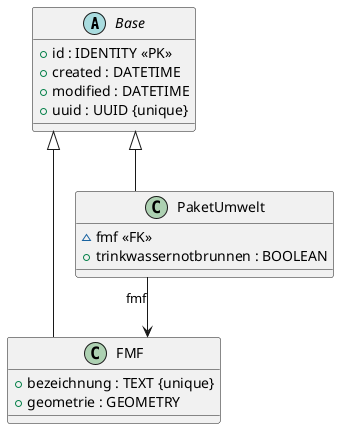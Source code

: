 @startuml

skinparam linetype ortho

abstract class Base {
  +id : IDENTITY <<PK>>
  +created : DATETIME
  +modified : DATETIME
  +uuid : UUID {unique}
}

class FMF {
  +bezeichnung : TEXT {unique}
  +geometrie : GEOMETRY
}

class PaketUmwelt {
  ~fmf <<FK>>
  +trinkwassernotbrunnen : BOOLEAN
}

Base <|-- FMF
Base <|-- PaketUmwelt
PaketUmwelt --> FMF : fmf

@enduml

